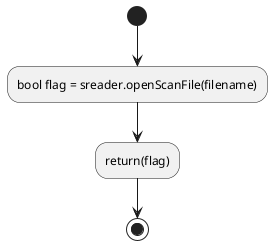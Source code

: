 @startuml

/'
    input: char *filename
'/

(*) --> "bool flag = sreader.openScanFile(filename)"
--> "return(flag)"
--> (*)

@enduml